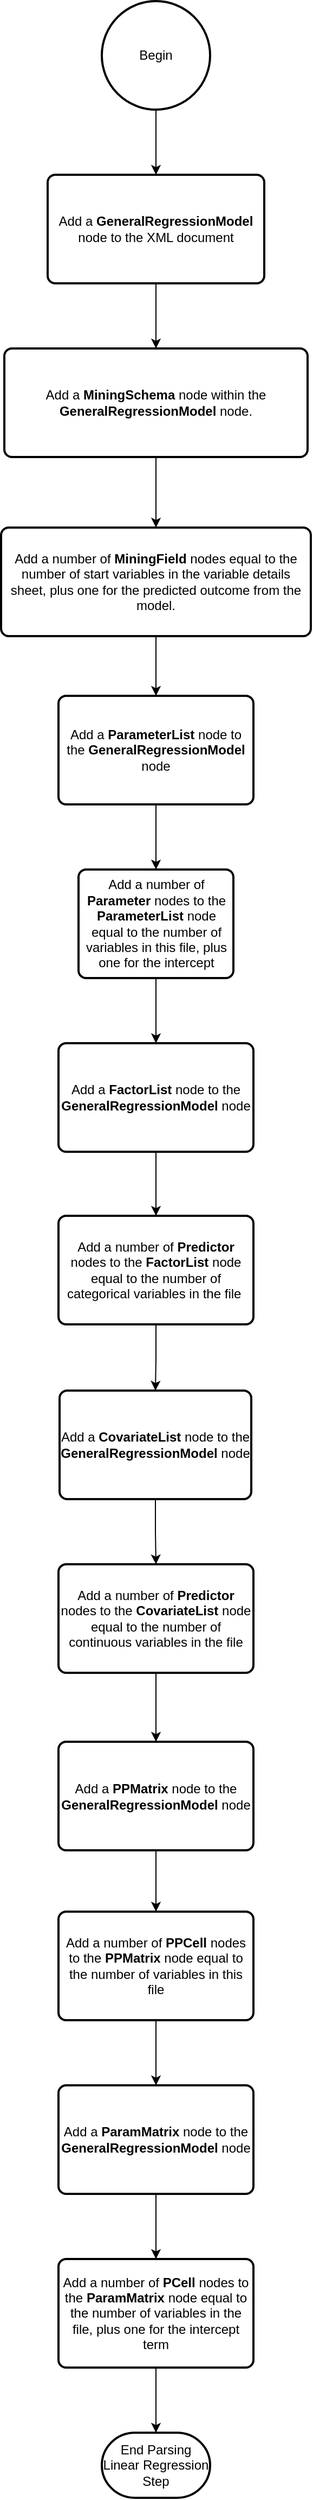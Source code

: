 <mxfile version="14.4.3" type="device"><diagram id="XmuBe62zo_47xGJrIFbV" name="Page-1"><mxGraphModel dx="1422" dy="762" grid="1" gridSize="10" guides="1" tooltips="1" connect="1" arrows="1" fold="1" page="1" pageScale="1" pageWidth="827" pageHeight="1169" math="0" shadow="0"><root><mxCell id="0"/><mxCell id="1" parent="0"/><mxCell id="RRFSR7QAa_K9d5KGjDh4-1" value="" style="edgeStyle=orthogonalEdgeStyle;rounded=0;orthogonalLoop=1;jettySize=auto;html=1;" edge="1" parent="1" source="RRFSR7QAa_K9d5KGjDh4-2" target="RRFSR7QAa_K9d5KGjDh4-4"><mxGeometry relative="1" as="geometry"/></mxCell><mxCell id="RRFSR7QAa_K9d5KGjDh4-2" value="Begin" style="strokeWidth=2;html=1;shape=mxgraph.flowchart.start_2;whiteSpace=wrap;" vertex="1" parent="1"><mxGeometry x="364" y="50" width="100" height="100" as="geometry"/></mxCell><mxCell id="RRFSR7QAa_K9d5KGjDh4-3" value="" style="edgeStyle=orthogonalEdgeStyle;rounded=0;orthogonalLoop=1;jettySize=auto;html=1;" edge="1" parent="1" source="RRFSR7QAa_K9d5KGjDh4-4" target="RRFSR7QAa_K9d5KGjDh4-48"><mxGeometry relative="1" as="geometry"/></mxCell><mxCell id="RRFSR7QAa_K9d5KGjDh4-4" value="Add a &lt;b&gt;GeneralRegressionModel &lt;/b&gt;node to the XML document" style="rounded=1;whiteSpace=wrap;html=1;absoluteArcSize=1;arcSize=14;strokeWidth=2;" vertex="1" parent="1"><mxGeometry x="314" y="210" width="200" height="100" as="geometry"/></mxCell><mxCell id="RRFSR7QAa_K9d5KGjDh4-8" value="" style="edgeStyle=orthogonalEdgeStyle;rounded=0;orthogonalLoop=1;jettySize=auto;html=1;" edge="1" parent="1" source="RRFSR7QAa_K9d5KGjDh4-9" target="RRFSR7QAa_K9d5KGjDh4-11"><mxGeometry relative="1" as="geometry"/></mxCell><mxCell id="RRFSR7QAa_K9d5KGjDh4-9" value="Add a &lt;b&gt;ParameterList &lt;/b&gt;node to the &lt;b&gt;GeneralRegressionModel &lt;/b&gt;node" style="rounded=1;whiteSpace=wrap;html=1;absoluteArcSize=1;arcSize=14;strokeWidth=2;" vertex="1" parent="1"><mxGeometry x="324" y="690" width="180" height="100" as="geometry"/></mxCell><mxCell id="RRFSR7QAa_K9d5KGjDh4-10" value="" style="edgeStyle=orthogonalEdgeStyle;rounded=0;orthogonalLoop=1;jettySize=auto;html=1;" edge="1" parent="1" source="RRFSR7QAa_K9d5KGjDh4-11" target="RRFSR7QAa_K9d5KGjDh4-13"><mxGeometry relative="1" as="geometry"/></mxCell><mxCell id="RRFSR7QAa_K9d5KGjDh4-11" value="Add a number of &lt;b&gt;Parameter &lt;/b&gt;nodes to the &lt;b&gt;ParameterList &lt;/b&gt;node equal to the number of variables in this file, plus one for the intercept" style="rounded=1;whiteSpace=wrap;html=1;absoluteArcSize=1;arcSize=14;strokeWidth=2;" vertex="1" parent="1"><mxGeometry x="342.5" y="850" width="143" height="100" as="geometry"/></mxCell><mxCell id="RRFSR7QAa_K9d5KGjDh4-12" value="" style="edgeStyle=orthogonalEdgeStyle;rounded=0;orthogonalLoop=1;jettySize=auto;html=1;" edge="1" parent="1" source="RRFSR7QAa_K9d5KGjDh4-13" target="RRFSR7QAa_K9d5KGjDh4-15"><mxGeometry relative="1" as="geometry"/></mxCell><mxCell id="RRFSR7QAa_K9d5KGjDh4-13" value="Add a &lt;b&gt;FactorList &lt;/b&gt;node to the &lt;b&gt;GeneralRegressionModel &lt;/b&gt;node" style="rounded=1;whiteSpace=wrap;html=1;absoluteArcSize=1;arcSize=14;strokeWidth=2;" vertex="1" parent="1"><mxGeometry x="324" y="1010" width="180" height="100" as="geometry"/></mxCell><mxCell id="RRFSR7QAa_K9d5KGjDh4-14" value="" style="edgeStyle=orthogonalEdgeStyle;rounded=0;orthogonalLoop=1;jettySize=auto;html=1;" edge="1" parent="1" source="RRFSR7QAa_K9d5KGjDh4-15" target="RRFSR7QAa_K9d5KGjDh4-17"><mxGeometry relative="1" as="geometry"/></mxCell><mxCell id="RRFSR7QAa_K9d5KGjDh4-15" value="Add a number of&amp;nbsp;&lt;b&gt;Predictor &lt;/b&gt;nodes to the &lt;b&gt;FactorList &lt;/b&gt;node equal to the number of categorical variables in the file&amp;nbsp;" style="rounded=1;whiteSpace=wrap;html=1;absoluteArcSize=1;arcSize=14;strokeWidth=2;" vertex="1" parent="1"><mxGeometry x="324" y="1169" width="180" height="100" as="geometry"/></mxCell><mxCell id="RRFSR7QAa_K9d5KGjDh4-16" value="" style="edgeStyle=orthogonalEdgeStyle;rounded=0;orthogonalLoop=1;jettySize=auto;html=1;" edge="1" parent="1" source="RRFSR7QAa_K9d5KGjDh4-17" target="RRFSR7QAa_K9d5KGjDh4-19"><mxGeometry relative="1" as="geometry"/></mxCell><mxCell id="RRFSR7QAa_K9d5KGjDh4-17" value="Add a &lt;b&gt;CovariateList &lt;/b&gt;node to the &lt;b&gt;GeneralRegressionModel &lt;/b&gt;node" style="rounded=1;whiteSpace=wrap;html=1;absoluteArcSize=1;arcSize=14;strokeWidth=2;" vertex="1" parent="1"><mxGeometry x="325" y="1330" width="177" height="100" as="geometry"/></mxCell><mxCell id="RRFSR7QAa_K9d5KGjDh4-18" value="" style="edgeStyle=orthogonalEdgeStyle;rounded=0;orthogonalLoop=1;jettySize=auto;html=1;" edge="1" parent="1" source="RRFSR7QAa_K9d5KGjDh4-19" target="RRFSR7QAa_K9d5KGjDh4-21"><mxGeometry relative="1" as="geometry"/></mxCell><mxCell id="RRFSR7QAa_K9d5KGjDh4-19" value="Add a number of &lt;b&gt;Predictor &lt;/b&gt;nodes to the &lt;b&gt;CovariateList &lt;/b&gt;node equal to the number of continuous variables in the file" style="rounded=1;whiteSpace=wrap;html=1;absoluteArcSize=1;arcSize=14;strokeWidth=2;" vertex="1" parent="1"><mxGeometry x="324" y="1490" width="180" height="100" as="geometry"/></mxCell><mxCell id="RRFSR7QAa_K9d5KGjDh4-20" value="" style="edgeStyle=orthogonalEdgeStyle;rounded=0;orthogonalLoop=1;jettySize=auto;html=1;" edge="1" parent="1" source="RRFSR7QAa_K9d5KGjDh4-21" target="RRFSR7QAa_K9d5KGjDh4-23"><mxGeometry relative="1" as="geometry"/></mxCell><mxCell id="RRFSR7QAa_K9d5KGjDh4-21" value="Add a &lt;b&gt;PPMatrix &lt;/b&gt;node to the &lt;b&gt;GeneralRegressionModel &lt;/b&gt;node" style="rounded=1;whiteSpace=wrap;html=1;absoluteArcSize=1;arcSize=14;strokeWidth=2;" vertex="1" parent="1"><mxGeometry x="324" y="1653.5" width="180" height="100" as="geometry"/></mxCell><mxCell id="RRFSR7QAa_K9d5KGjDh4-22" value="" style="edgeStyle=orthogonalEdgeStyle;rounded=0;orthogonalLoop=1;jettySize=auto;html=1;" edge="1" parent="1" source="RRFSR7QAa_K9d5KGjDh4-23" target="RRFSR7QAa_K9d5KGjDh4-25"><mxGeometry relative="1" as="geometry"/></mxCell><mxCell id="RRFSR7QAa_K9d5KGjDh4-23" value="Add a number of &lt;b&gt;PPCell &lt;/b&gt;nodes to the &lt;b&gt;PPMatrix &lt;/b&gt;node equal to the number of variables in this file" style="rounded=1;whiteSpace=wrap;html=1;absoluteArcSize=1;arcSize=14;strokeWidth=2;" vertex="1" parent="1"><mxGeometry x="324" y="1810" width="180" height="100" as="geometry"/></mxCell><mxCell id="RRFSR7QAa_K9d5KGjDh4-24" value="" style="edgeStyle=orthogonalEdgeStyle;rounded=0;orthogonalLoop=1;jettySize=auto;html=1;" edge="1" parent="1" source="RRFSR7QAa_K9d5KGjDh4-25" target="RRFSR7QAa_K9d5KGjDh4-27"><mxGeometry relative="1" as="geometry"/></mxCell><mxCell id="RRFSR7QAa_K9d5KGjDh4-25" value="Add a &lt;b&gt;ParamMatrix &lt;/b&gt;node to the &lt;b&gt;GeneralRegressionModel &lt;/b&gt;node" style="rounded=1;whiteSpace=wrap;html=1;absoluteArcSize=1;arcSize=14;strokeWidth=2;" vertex="1" parent="1"><mxGeometry x="324" y="1970" width="180" height="100" as="geometry"/></mxCell><mxCell id="RRFSR7QAa_K9d5KGjDh4-51" value="" style="edgeStyle=orthogonalEdgeStyle;rounded=0;orthogonalLoop=1;jettySize=auto;html=1;" edge="1" parent="1" source="RRFSR7QAa_K9d5KGjDh4-27" target="RRFSR7QAa_K9d5KGjDh4-40"><mxGeometry relative="1" as="geometry"/></mxCell><mxCell id="RRFSR7QAa_K9d5KGjDh4-27" value="Add a number of &lt;b&gt;PCell &lt;/b&gt;nodes to the &lt;b&gt;ParamMatrix&lt;/b&gt;&amp;nbsp;node equal to the number of variables in the file, plus one for the intercept term" style="rounded=1;whiteSpace=wrap;html=1;absoluteArcSize=1;arcSize=14;strokeWidth=2;" vertex="1" parent="1"><mxGeometry x="324" y="2130" width="180" height="100" as="geometry"/></mxCell><mxCell id="RRFSR7QAa_K9d5KGjDh4-40" value="End Parsing Linear Regression Step" style="strokeWidth=2;html=1;shape=mxgraph.flowchart.terminator;whiteSpace=wrap;" vertex="1" parent="1"><mxGeometry x="364" y="2290" width="100" height="60" as="geometry"/></mxCell><mxCell id="RRFSR7QAa_K9d5KGjDh4-47" value="" style="edgeStyle=orthogonalEdgeStyle;rounded=0;orthogonalLoop=1;jettySize=auto;html=1;" edge="1" parent="1" source="RRFSR7QAa_K9d5KGjDh4-48" target="RRFSR7QAa_K9d5KGjDh4-50"><mxGeometry relative="1" as="geometry"/></mxCell><mxCell id="RRFSR7QAa_K9d5KGjDh4-48" value="Add a &lt;b&gt;MiningSchema &lt;/b&gt;node within the &lt;b&gt;GeneralRegressionModel &lt;/b&gt;node." style="rounded=1;whiteSpace=wrap;html=1;absoluteArcSize=1;arcSize=14;strokeWidth=2;" vertex="1" parent="1"><mxGeometry x="274" y="370" width="280" height="100" as="geometry"/></mxCell><mxCell id="RRFSR7QAa_K9d5KGjDh4-49" value="" style="edgeStyle=orthogonalEdgeStyle;rounded=0;orthogonalLoop=1;jettySize=auto;html=1;" edge="1" parent="1" source="RRFSR7QAa_K9d5KGjDh4-50"><mxGeometry relative="1" as="geometry"><mxPoint x="414" y="690" as="targetPoint"/></mxGeometry></mxCell><mxCell id="RRFSR7QAa_K9d5KGjDh4-50" value="Add a number of &lt;b&gt;MiningField &lt;/b&gt;nodes equal to the number of start variables in the variable details sheet, plus one for the predicted outcome from the model." style="rounded=1;whiteSpace=wrap;html=1;absoluteArcSize=1;arcSize=14;strokeWidth=2;" vertex="1" parent="1"><mxGeometry x="271" y="535" width="286" height="100" as="geometry"/></mxCell></root></mxGraphModel></diagram></mxfile>